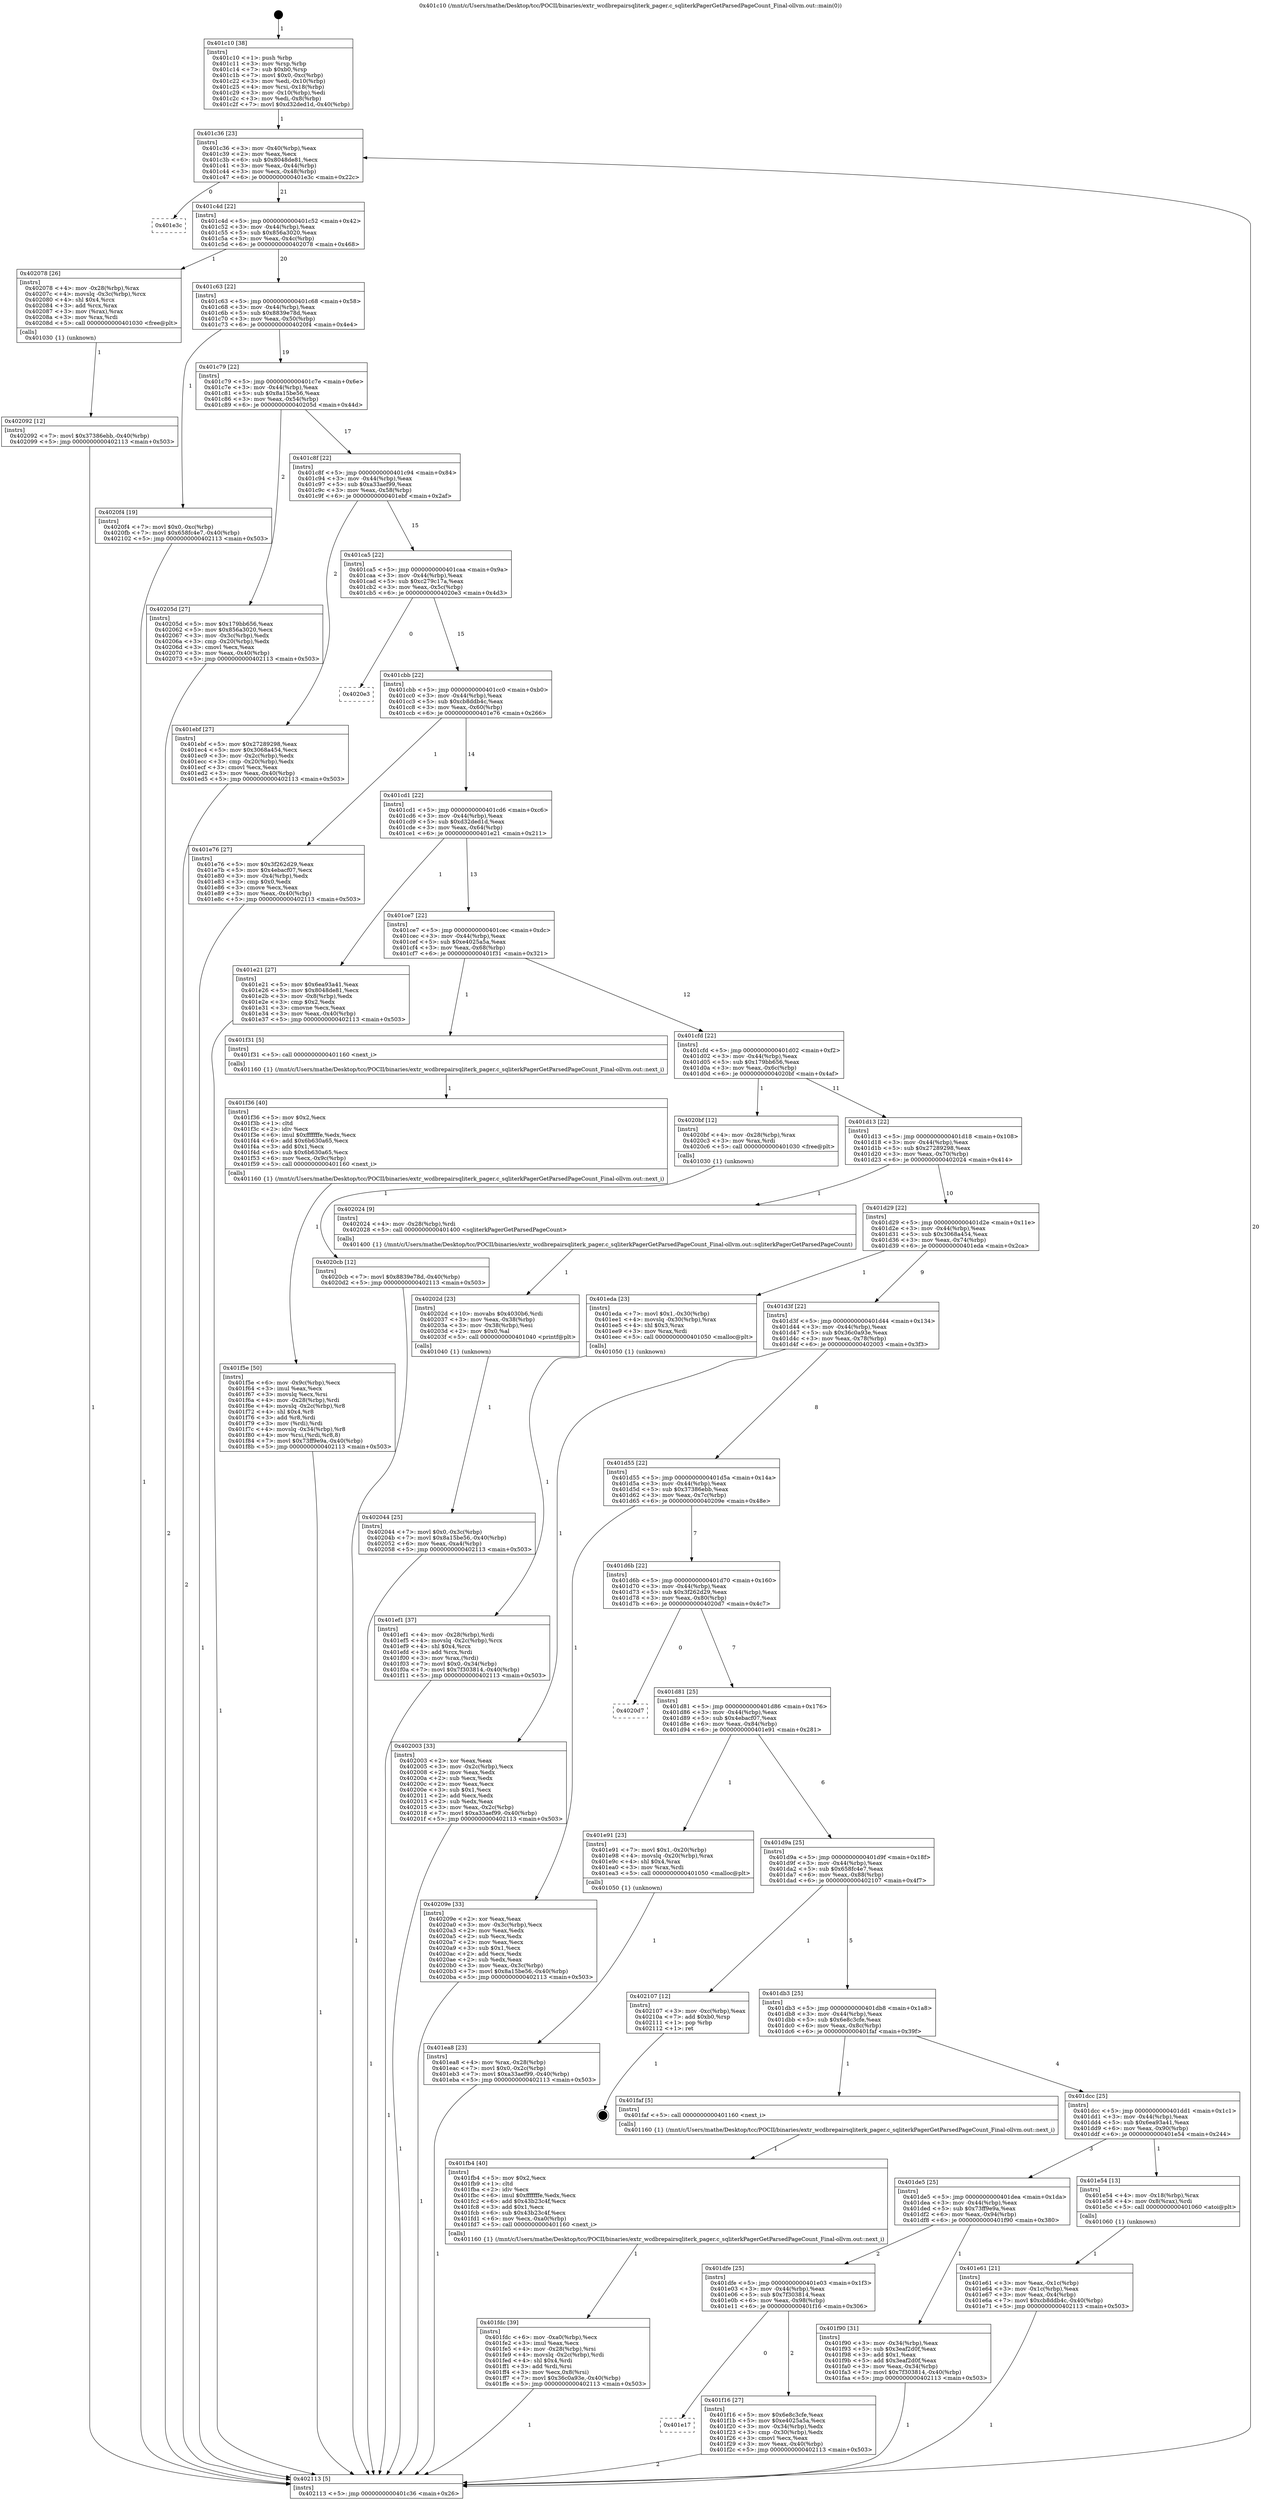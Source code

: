 digraph "0x401c10" {
  label = "0x401c10 (/mnt/c/Users/mathe/Desktop/tcc/POCII/binaries/extr_wcdbrepairsqliterk_pager.c_sqliterkPagerGetParsedPageCount_Final-ollvm.out::main(0))"
  labelloc = "t"
  node[shape=record]

  Entry [label="",width=0.3,height=0.3,shape=circle,fillcolor=black,style=filled]
  "0x401c36" [label="{
     0x401c36 [23]\l
     | [instrs]\l
     &nbsp;&nbsp;0x401c36 \<+3\>: mov -0x40(%rbp),%eax\l
     &nbsp;&nbsp;0x401c39 \<+2\>: mov %eax,%ecx\l
     &nbsp;&nbsp;0x401c3b \<+6\>: sub $0x8048de81,%ecx\l
     &nbsp;&nbsp;0x401c41 \<+3\>: mov %eax,-0x44(%rbp)\l
     &nbsp;&nbsp;0x401c44 \<+3\>: mov %ecx,-0x48(%rbp)\l
     &nbsp;&nbsp;0x401c47 \<+6\>: je 0000000000401e3c \<main+0x22c\>\l
  }"]
  "0x401e3c" [label="{
     0x401e3c\l
  }", style=dashed]
  "0x401c4d" [label="{
     0x401c4d [22]\l
     | [instrs]\l
     &nbsp;&nbsp;0x401c4d \<+5\>: jmp 0000000000401c52 \<main+0x42\>\l
     &nbsp;&nbsp;0x401c52 \<+3\>: mov -0x44(%rbp),%eax\l
     &nbsp;&nbsp;0x401c55 \<+5\>: sub $0x856a3020,%eax\l
     &nbsp;&nbsp;0x401c5a \<+3\>: mov %eax,-0x4c(%rbp)\l
     &nbsp;&nbsp;0x401c5d \<+6\>: je 0000000000402078 \<main+0x468\>\l
  }"]
  Exit [label="",width=0.3,height=0.3,shape=circle,fillcolor=black,style=filled,peripheries=2]
  "0x402078" [label="{
     0x402078 [26]\l
     | [instrs]\l
     &nbsp;&nbsp;0x402078 \<+4\>: mov -0x28(%rbp),%rax\l
     &nbsp;&nbsp;0x40207c \<+4\>: movslq -0x3c(%rbp),%rcx\l
     &nbsp;&nbsp;0x402080 \<+4\>: shl $0x4,%rcx\l
     &nbsp;&nbsp;0x402084 \<+3\>: add %rcx,%rax\l
     &nbsp;&nbsp;0x402087 \<+3\>: mov (%rax),%rax\l
     &nbsp;&nbsp;0x40208a \<+3\>: mov %rax,%rdi\l
     &nbsp;&nbsp;0x40208d \<+5\>: call 0000000000401030 \<free@plt\>\l
     | [calls]\l
     &nbsp;&nbsp;0x401030 \{1\} (unknown)\l
  }"]
  "0x401c63" [label="{
     0x401c63 [22]\l
     | [instrs]\l
     &nbsp;&nbsp;0x401c63 \<+5\>: jmp 0000000000401c68 \<main+0x58\>\l
     &nbsp;&nbsp;0x401c68 \<+3\>: mov -0x44(%rbp),%eax\l
     &nbsp;&nbsp;0x401c6b \<+5\>: sub $0x8839e78d,%eax\l
     &nbsp;&nbsp;0x401c70 \<+3\>: mov %eax,-0x50(%rbp)\l
     &nbsp;&nbsp;0x401c73 \<+6\>: je 00000000004020f4 \<main+0x4e4\>\l
  }"]
  "0x4020cb" [label="{
     0x4020cb [12]\l
     | [instrs]\l
     &nbsp;&nbsp;0x4020cb \<+7\>: movl $0x8839e78d,-0x40(%rbp)\l
     &nbsp;&nbsp;0x4020d2 \<+5\>: jmp 0000000000402113 \<main+0x503\>\l
  }"]
  "0x4020f4" [label="{
     0x4020f4 [19]\l
     | [instrs]\l
     &nbsp;&nbsp;0x4020f4 \<+7\>: movl $0x0,-0xc(%rbp)\l
     &nbsp;&nbsp;0x4020fb \<+7\>: movl $0x658fc4e7,-0x40(%rbp)\l
     &nbsp;&nbsp;0x402102 \<+5\>: jmp 0000000000402113 \<main+0x503\>\l
  }"]
  "0x401c79" [label="{
     0x401c79 [22]\l
     | [instrs]\l
     &nbsp;&nbsp;0x401c79 \<+5\>: jmp 0000000000401c7e \<main+0x6e\>\l
     &nbsp;&nbsp;0x401c7e \<+3\>: mov -0x44(%rbp),%eax\l
     &nbsp;&nbsp;0x401c81 \<+5\>: sub $0x8a15be56,%eax\l
     &nbsp;&nbsp;0x401c86 \<+3\>: mov %eax,-0x54(%rbp)\l
     &nbsp;&nbsp;0x401c89 \<+6\>: je 000000000040205d \<main+0x44d\>\l
  }"]
  "0x402092" [label="{
     0x402092 [12]\l
     | [instrs]\l
     &nbsp;&nbsp;0x402092 \<+7\>: movl $0x37386ebb,-0x40(%rbp)\l
     &nbsp;&nbsp;0x402099 \<+5\>: jmp 0000000000402113 \<main+0x503\>\l
  }"]
  "0x40205d" [label="{
     0x40205d [27]\l
     | [instrs]\l
     &nbsp;&nbsp;0x40205d \<+5\>: mov $0x179bb656,%eax\l
     &nbsp;&nbsp;0x402062 \<+5\>: mov $0x856a3020,%ecx\l
     &nbsp;&nbsp;0x402067 \<+3\>: mov -0x3c(%rbp),%edx\l
     &nbsp;&nbsp;0x40206a \<+3\>: cmp -0x20(%rbp),%edx\l
     &nbsp;&nbsp;0x40206d \<+3\>: cmovl %ecx,%eax\l
     &nbsp;&nbsp;0x402070 \<+3\>: mov %eax,-0x40(%rbp)\l
     &nbsp;&nbsp;0x402073 \<+5\>: jmp 0000000000402113 \<main+0x503\>\l
  }"]
  "0x401c8f" [label="{
     0x401c8f [22]\l
     | [instrs]\l
     &nbsp;&nbsp;0x401c8f \<+5\>: jmp 0000000000401c94 \<main+0x84\>\l
     &nbsp;&nbsp;0x401c94 \<+3\>: mov -0x44(%rbp),%eax\l
     &nbsp;&nbsp;0x401c97 \<+5\>: sub $0xa33aef99,%eax\l
     &nbsp;&nbsp;0x401c9c \<+3\>: mov %eax,-0x58(%rbp)\l
     &nbsp;&nbsp;0x401c9f \<+6\>: je 0000000000401ebf \<main+0x2af\>\l
  }"]
  "0x402044" [label="{
     0x402044 [25]\l
     | [instrs]\l
     &nbsp;&nbsp;0x402044 \<+7\>: movl $0x0,-0x3c(%rbp)\l
     &nbsp;&nbsp;0x40204b \<+7\>: movl $0x8a15be56,-0x40(%rbp)\l
     &nbsp;&nbsp;0x402052 \<+6\>: mov %eax,-0xa4(%rbp)\l
     &nbsp;&nbsp;0x402058 \<+5\>: jmp 0000000000402113 \<main+0x503\>\l
  }"]
  "0x401ebf" [label="{
     0x401ebf [27]\l
     | [instrs]\l
     &nbsp;&nbsp;0x401ebf \<+5\>: mov $0x27289298,%eax\l
     &nbsp;&nbsp;0x401ec4 \<+5\>: mov $0x3068a454,%ecx\l
     &nbsp;&nbsp;0x401ec9 \<+3\>: mov -0x2c(%rbp),%edx\l
     &nbsp;&nbsp;0x401ecc \<+3\>: cmp -0x20(%rbp),%edx\l
     &nbsp;&nbsp;0x401ecf \<+3\>: cmovl %ecx,%eax\l
     &nbsp;&nbsp;0x401ed2 \<+3\>: mov %eax,-0x40(%rbp)\l
     &nbsp;&nbsp;0x401ed5 \<+5\>: jmp 0000000000402113 \<main+0x503\>\l
  }"]
  "0x401ca5" [label="{
     0x401ca5 [22]\l
     | [instrs]\l
     &nbsp;&nbsp;0x401ca5 \<+5\>: jmp 0000000000401caa \<main+0x9a\>\l
     &nbsp;&nbsp;0x401caa \<+3\>: mov -0x44(%rbp),%eax\l
     &nbsp;&nbsp;0x401cad \<+5\>: sub $0xc279c17a,%eax\l
     &nbsp;&nbsp;0x401cb2 \<+3\>: mov %eax,-0x5c(%rbp)\l
     &nbsp;&nbsp;0x401cb5 \<+6\>: je 00000000004020e3 \<main+0x4d3\>\l
  }"]
  "0x40202d" [label="{
     0x40202d [23]\l
     | [instrs]\l
     &nbsp;&nbsp;0x40202d \<+10\>: movabs $0x4030b6,%rdi\l
     &nbsp;&nbsp;0x402037 \<+3\>: mov %eax,-0x38(%rbp)\l
     &nbsp;&nbsp;0x40203a \<+3\>: mov -0x38(%rbp),%esi\l
     &nbsp;&nbsp;0x40203d \<+2\>: mov $0x0,%al\l
     &nbsp;&nbsp;0x40203f \<+5\>: call 0000000000401040 \<printf@plt\>\l
     | [calls]\l
     &nbsp;&nbsp;0x401040 \{1\} (unknown)\l
  }"]
  "0x4020e3" [label="{
     0x4020e3\l
  }", style=dashed]
  "0x401cbb" [label="{
     0x401cbb [22]\l
     | [instrs]\l
     &nbsp;&nbsp;0x401cbb \<+5\>: jmp 0000000000401cc0 \<main+0xb0\>\l
     &nbsp;&nbsp;0x401cc0 \<+3\>: mov -0x44(%rbp),%eax\l
     &nbsp;&nbsp;0x401cc3 \<+5\>: sub $0xcb8ddb4c,%eax\l
     &nbsp;&nbsp;0x401cc8 \<+3\>: mov %eax,-0x60(%rbp)\l
     &nbsp;&nbsp;0x401ccb \<+6\>: je 0000000000401e76 \<main+0x266\>\l
  }"]
  "0x401fdc" [label="{
     0x401fdc [39]\l
     | [instrs]\l
     &nbsp;&nbsp;0x401fdc \<+6\>: mov -0xa0(%rbp),%ecx\l
     &nbsp;&nbsp;0x401fe2 \<+3\>: imul %eax,%ecx\l
     &nbsp;&nbsp;0x401fe5 \<+4\>: mov -0x28(%rbp),%rsi\l
     &nbsp;&nbsp;0x401fe9 \<+4\>: movslq -0x2c(%rbp),%rdi\l
     &nbsp;&nbsp;0x401fed \<+4\>: shl $0x4,%rdi\l
     &nbsp;&nbsp;0x401ff1 \<+3\>: add %rdi,%rsi\l
     &nbsp;&nbsp;0x401ff4 \<+3\>: mov %ecx,0x8(%rsi)\l
     &nbsp;&nbsp;0x401ff7 \<+7\>: movl $0x36c0a93e,-0x40(%rbp)\l
     &nbsp;&nbsp;0x401ffe \<+5\>: jmp 0000000000402113 \<main+0x503\>\l
  }"]
  "0x401e76" [label="{
     0x401e76 [27]\l
     | [instrs]\l
     &nbsp;&nbsp;0x401e76 \<+5\>: mov $0x3f262d29,%eax\l
     &nbsp;&nbsp;0x401e7b \<+5\>: mov $0x4ebacf07,%ecx\l
     &nbsp;&nbsp;0x401e80 \<+3\>: mov -0x4(%rbp),%edx\l
     &nbsp;&nbsp;0x401e83 \<+3\>: cmp $0x0,%edx\l
     &nbsp;&nbsp;0x401e86 \<+3\>: cmove %ecx,%eax\l
     &nbsp;&nbsp;0x401e89 \<+3\>: mov %eax,-0x40(%rbp)\l
     &nbsp;&nbsp;0x401e8c \<+5\>: jmp 0000000000402113 \<main+0x503\>\l
  }"]
  "0x401cd1" [label="{
     0x401cd1 [22]\l
     | [instrs]\l
     &nbsp;&nbsp;0x401cd1 \<+5\>: jmp 0000000000401cd6 \<main+0xc6\>\l
     &nbsp;&nbsp;0x401cd6 \<+3\>: mov -0x44(%rbp),%eax\l
     &nbsp;&nbsp;0x401cd9 \<+5\>: sub $0xd32ded1d,%eax\l
     &nbsp;&nbsp;0x401cde \<+3\>: mov %eax,-0x64(%rbp)\l
     &nbsp;&nbsp;0x401ce1 \<+6\>: je 0000000000401e21 \<main+0x211\>\l
  }"]
  "0x401fb4" [label="{
     0x401fb4 [40]\l
     | [instrs]\l
     &nbsp;&nbsp;0x401fb4 \<+5\>: mov $0x2,%ecx\l
     &nbsp;&nbsp;0x401fb9 \<+1\>: cltd\l
     &nbsp;&nbsp;0x401fba \<+2\>: idiv %ecx\l
     &nbsp;&nbsp;0x401fbc \<+6\>: imul $0xfffffffe,%edx,%ecx\l
     &nbsp;&nbsp;0x401fc2 \<+6\>: add $0x43b23c4f,%ecx\l
     &nbsp;&nbsp;0x401fc8 \<+3\>: add $0x1,%ecx\l
     &nbsp;&nbsp;0x401fcb \<+6\>: sub $0x43b23c4f,%ecx\l
     &nbsp;&nbsp;0x401fd1 \<+6\>: mov %ecx,-0xa0(%rbp)\l
     &nbsp;&nbsp;0x401fd7 \<+5\>: call 0000000000401160 \<next_i\>\l
     | [calls]\l
     &nbsp;&nbsp;0x401160 \{1\} (/mnt/c/Users/mathe/Desktop/tcc/POCII/binaries/extr_wcdbrepairsqliterk_pager.c_sqliterkPagerGetParsedPageCount_Final-ollvm.out::next_i)\l
  }"]
  "0x401e21" [label="{
     0x401e21 [27]\l
     | [instrs]\l
     &nbsp;&nbsp;0x401e21 \<+5\>: mov $0x6ea93a41,%eax\l
     &nbsp;&nbsp;0x401e26 \<+5\>: mov $0x8048de81,%ecx\l
     &nbsp;&nbsp;0x401e2b \<+3\>: mov -0x8(%rbp),%edx\l
     &nbsp;&nbsp;0x401e2e \<+3\>: cmp $0x2,%edx\l
     &nbsp;&nbsp;0x401e31 \<+3\>: cmovne %ecx,%eax\l
     &nbsp;&nbsp;0x401e34 \<+3\>: mov %eax,-0x40(%rbp)\l
     &nbsp;&nbsp;0x401e37 \<+5\>: jmp 0000000000402113 \<main+0x503\>\l
  }"]
  "0x401ce7" [label="{
     0x401ce7 [22]\l
     | [instrs]\l
     &nbsp;&nbsp;0x401ce7 \<+5\>: jmp 0000000000401cec \<main+0xdc\>\l
     &nbsp;&nbsp;0x401cec \<+3\>: mov -0x44(%rbp),%eax\l
     &nbsp;&nbsp;0x401cef \<+5\>: sub $0xe4025a5a,%eax\l
     &nbsp;&nbsp;0x401cf4 \<+3\>: mov %eax,-0x68(%rbp)\l
     &nbsp;&nbsp;0x401cf7 \<+6\>: je 0000000000401f31 \<main+0x321\>\l
  }"]
  "0x402113" [label="{
     0x402113 [5]\l
     | [instrs]\l
     &nbsp;&nbsp;0x402113 \<+5\>: jmp 0000000000401c36 \<main+0x26\>\l
  }"]
  "0x401c10" [label="{
     0x401c10 [38]\l
     | [instrs]\l
     &nbsp;&nbsp;0x401c10 \<+1\>: push %rbp\l
     &nbsp;&nbsp;0x401c11 \<+3\>: mov %rsp,%rbp\l
     &nbsp;&nbsp;0x401c14 \<+7\>: sub $0xb0,%rsp\l
     &nbsp;&nbsp;0x401c1b \<+7\>: movl $0x0,-0xc(%rbp)\l
     &nbsp;&nbsp;0x401c22 \<+3\>: mov %edi,-0x10(%rbp)\l
     &nbsp;&nbsp;0x401c25 \<+4\>: mov %rsi,-0x18(%rbp)\l
     &nbsp;&nbsp;0x401c29 \<+3\>: mov -0x10(%rbp),%edi\l
     &nbsp;&nbsp;0x401c2c \<+3\>: mov %edi,-0x8(%rbp)\l
     &nbsp;&nbsp;0x401c2f \<+7\>: movl $0xd32ded1d,-0x40(%rbp)\l
  }"]
  "0x401f5e" [label="{
     0x401f5e [50]\l
     | [instrs]\l
     &nbsp;&nbsp;0x401f5e \<+6\>: mov -0x9c(%rbp),%ecx\l
     &nbsp;&nbsp;0x401f64 \<+3\>: imul %eax,%ecx\l
     &nbsp;&nbsp;0x401f67 \<+3\>: movslq %ecx,%rsi\l
     &nbsp;&nbsp;0x401f6a \<+4\>: mov -0x28(%rbp),%rdi\l
     &nbsp;&nbsp;0x401f6e \<+4\>: movslq -0x2c(%rbp),%r8\l
     &nbsp;&nbsp;0x401f72 \<+4\>: shl $0x4,%r8\l
     &nbsp;&nbsp;0x401f76 \<+3\>: add %r8,%rdi\l
     &nbsp;&nbsp;0x401f79 \<+3\>: mov (%rdi),%rdi\l
     &nbsp;&nbsp;0x401f7c \<+4\>: movslq -0x34(%rbp),%r8\l
     &nbsp;&nbsp;0x401f80 \<+4\>: mov %rsi,(%rdi,%r8,8)\l
     &nbsp;&nbsp;0x401f84 \<+7\>: movl $0x73ff9e9a,-0x40(%rbp)\l
     &nbsp;&nbsp;0x401f8b \<+5\>: jmp 0000000000402113 \<main+0x503\>\l
  }"]
  "0x401f31" [label="{
     0x401f31 [5]\l
     | [instrs]\l
     &nbsp;&nbsp;0x401f31 \<+5\>: call 0000000000401160 \<next_i\>\l
     | [calls]\l
     &nbsp;&nbsp;0x401160 \{1\} (/mnt/c/Users/mathe/Desktop/tcc/POCII/binaries/extr_wcdbrepairsqliterk_pager.c_sqliterkPagerGetParsedPageCount_Final-ollvm.out::next_i)\l
  }"]
  "0x401cfd" [label="{
     0x401cfd [22]\l
     | [instrs]\l
     &nbsp;&nbsp;0x401cfd \<+5\>: jmp 0000000000401d02 \<main+0xf2\>\l
     &nbsp;&nbsp;0x401d02 \<+3\>: mov -0x44(%rbp),%eax\l
     &nbsp;&nbsp;0x401d05 \<+5\>: sub $0x179bb656,%eax\l
     &nbsp;&nbsp;0x401d0a \<+3\>: mov %eax,-0x6c(%rbp)\l
     &nbsp;&nbsp;0x401d0d \<+6\>: je 00000000004020bf \<main+0x4af\>\l
  }"]
  "0x401f36" [label="{
     0x401f36 [40]\l
     | [instrs]\l
     &nbsp;&nbsp;0x401f36 \<+5\>: mov $0x2,%ecx\l
     &nbsp;&nbsp;0x401f3b \<+1\>: cltd\l
     &nbsp;&nbsp;0x401f3c \<+2\>: idiv %ecx\l
     &nbsp;&nbsp;0x401f3e \<+6\>: imul $0xfffffffe,%edx,%ecx\l
     &nbsp;&nbsp;0x401f44 \<+6\>: add $0x6b630a65,%ecx\l
     &nbsp;&nbsp;0x401f4a \<+3\>: add $0x1,%ecx\l
     &nbsp;&nbsp;0x401f4d \<+6\>: sub $0x6b630a65,%ecx\l
     &nbsp;&nbsp;0x401f53 \<+6\>: mov %ecx,-0x9c(%rbp)\l
     &nbsp;&nbsp;0x401f59 \<+5\>: call 0000000000401160 \<next_i\>\l
     | [calls]\l
     &nbsp;&nbsp;0x401160 \{1\} (/mnt/c/Users/mathe/Desktop/tcc/POCII/binaries/extr_wcdbrepairsqliterk_pager.c_sqliterkPagerGetParsedPageCount_Final-ollvm.out::next_i)\l
  }"]
  "0x4020bf" [label="{
     0x4020bf [12]\l
     | [instrs]\l
     &nbsp;&nbsp;0x4020bf \<+4\>: mov -0x28(%rbp),%rax\l
     &nbsp;&nbsp;0x4020c3 \<+3\>: mov %rax,%rdi\l
     &nbsp;&nbsp;0x4020c6 \<+5\>: call 0000000000401030 \<free@plt\>\l
     | [calls]\l
     &nbsp;&nbsp;0x401030 \{1\} (unknown)\l
  }"]
  "0x401d13" [label="{
     0x401d13 [22]\l
     | [instrs]\l
     &nbsp;&nbsp;0x401d13 \<+5\>: jmp 0000000000401d18 \<main+0x108\>\l
     &nbsp;&nbsp;0x401d18 \<+3\>: mov -0x44(%rbp),%eax\l
     &nbsp;&nbsp;0x401d1b \<+5\>: sub $0x27289298,%eax\l
     &nbsp;&nbsp;0x401d20 \<+3\>: mov %eax,-0x70(%rbp)\l
     &nbsp;&nbsp;0x401d23 \<+6\>: je 0000000000402024 \<main+0x414\>\l
  }"]
  "0x401e17" [label="{
     0x401e17\l
  }", style=dashed]
  "0x402024" [label="{
     0x402024 [9]\l
     | [instrs]\l
     &nbsp;&nbsp;0x402024 \<+4\>: mov -0x28(%rbp),%rdi\l
     &nbsp;&nbsp;0x402028 \<+5\>: call 0000000000401400 \<sqliterkPagerGetParsedPageCount\>\l
     | [calls]\l
     &nbsp;&nbsp;0x401400 \{1\} (/mnt/c/Users/mathe/Desktop/tcc/POCII/binaries/extr_wcdbrepairsqliterk_pager.c_sqliterkPagerGetParsedPageCount_Final-ollvm.out::sqliterkPagerGetParsedPageCount)\l
  }"]
  "0x401d29" [label="{
     0x401d29 [22]\l
     | [instrs]\l
     &nbsp;&nbsp;0x401d29 \<+5\>: jmp 0000000000401d2e \<main+0x11e\>\l
     &nbsp;&nbsp;0x401d2e \<+3\>: mov -0x44(%rbp),%eax\l
     &nbsp;&nbsp;0x401d31 \<+5\>: sub $0x3068a454,%eax\l
     &nbsp;&nbsp;0x401d36 \<+3\>: mov %eax,-0x74(%rbp)\l
     &nbsp;&nbsp;0x401d39 \<+6\>: je 0000000000401eda \<main+0x2ca\>\l
  }"]
  "0x401f16" [label="{
     0x401f16 [27]\l
     | [instrs]\l
     &nbsp;&nbsp;0x401f16 \<+5\>: mov $0x6e8c3cfe,%eax\l
     &nbsp;&nbsp;0x401f1b \<+5\>: mov $0xe4025a5a,%ecx\l
     &nbsp;&nbsp;0x401f20 \<+3\>: mov -0x34(%rbp),%edx\l
     &nbsp;&nbsp;0x401f23 \<+3\>: cmp -0x30(%rbp),%edx\l
     &nbsp;&nbsp;0x401f26 \<+3\>: cmovl %ecx,%eax\l
     &nbsp;&nbsp;0x401f29 \<+3\>: mov %eax,-0x40(%rbp)\l
     &nbsp;&nbsp;0x401f2c \<+5\>: jmp 0000000000402113 \<main+0x503\>\l
  }"]
  "0x401eda" [label="{
     0x401eda [23]\l
     | [instrs]\l
     &nbsp;&nbsp;0x401eda \<+7\>: movl $0x1,-0x30(%rbp)\l
     &nbsp;&nbsp;0x401ee1 \<+4\>: movslq -0x30(%rbp),%rax\l
     &nbsp;&nbsp;0x401ee5 \<+4\>: shl $0x3,%rax\l
     &nbsp;&nbsp;0x401ee9 \<+3\>: mov %rax,%rdi\l
     &nbsp;&nbsp;0x401eec \<+5\>: call 0000000000401050 \<malloc@plt\>\l
     | [calls]\l
     &nbsp;&nbsp;0x401050 \{1\} (unknown)\l
  }"]
  "0x401d3f" [label="{
     0x401d3f [22]\l
     | [instrs]\l
     &nbsp;&nbsp;0x401d3f \<+5\>: jmp 0000000000401d44 \<main+0x134\>\l
     &nbsp;&nbsp;0x401d44 \<+3\>: mov -0x44(%rbp),%eax\l
     &nbsp;&nbsp;0x401d47 \<+5\>: sub $0x36c0a93e,%eax\l
     &nbsp;&nbsp;0x401d4c \<+3\>: mov %eax,-0x78(%rbp)\l
     &nbsp;&nbsp;0x401d4f \<+6\>: je 0000000000402003 \<main+0x3f3\>\l
  }"]
  "0x401dfe" [label="{
     0x401dfe [25]\l
     | [instrs]\l
     &nbsp;&nbsp;0x401dfe \<+5\>: jmp 0000000000401e03 \<main+0x1f3\>\l
     &nbsp;&nbsp;0x401e03 \<+3\>: mov -0x44(%rbp),%eax\l
     &nbsp;&nbsp;0x401e06 \<+5\>: sub $0x7f303814,%eax\l
     &nbsp;&nbsp;0x401e0b \<+6\>: mov %eax,-0x98(%rbp)\l
     &nbsp;&nbsp;0x401e11 \<+6\>: je 0000000000401f16 \<main+0x306\>\l
  }"]
  "0x402003" [label="{
     0x402003 [33]\l
     | [instrs]\l
     &nbsp;&nbsp;0x402003 \<+2\>: xor %eax,%eax\l
     &nbsp;&nbsp;0x402005 \<+3\>: mov -0x2c(%rbp),%ecx\l
     &nbsp;&nbsp;0x402008 \<+2\>: mov %eax,%edx\l
     &nbsp;&nbsp;0x40200a \<+2\>: sub %ecx,%edx\l
     &nbsp;&nbsp;0x40200c \<+2\>: mov %eax,%ecx\l
     &nbsp;&nbsp;0x40200e \<+3\>: sub $0x1,%ecx\l
     &nbsp;&nbsp;0x402011 \<+2\>: add %ecx,%edx\l
     &nbsp;&nbsp;0x402013 \<+2\>: sub %edx,%eax\l
     &nbsp;&nbsp;0x402015 \<+3\>: mov %eax,-0x2c(%rbp)\l
     &nbsp;&nbsp;0x402018 \<+7\>: movl $0xa33aef99,-0x40(%rbp)\l
     &nbsp;&nbsp;0x40201f \<+5\>: jmp 0000000000402113 \<main+0x503\>\l
  }"]
  "0x401d55" [label="{
     0x401d55 [22]\l
     | [instrs]\l
     &nbsp;&nbsp;0x401d55 \<+5\>: jmp 0000000000401d5a \<main+0x14a\>\l
     &nbsp;&nbsp;0x401d5a \<+3\>: mov -0x44(%rbp),%eax\l
     &nbsp;&nbsp;0x401d5d \<+5\>: sub $0x37386ebb,%eax\l
     &nbsp;&nbsp;0x401d62 \<+3\>: mov %eax,-0x7c(%rbp)\l
     &nbsp;&nbsp;0x401d65 \<+6\>: je 000000000040209e \<main+0x48e\>\l
  }"]
  "0x401f90" [label="{
     0x401f90 [31]\l
     | [instrs]\l
     &nbsp;&nbsp;0x401f90 \<+3\>: mov -0x34(%rbp),%eax\l
     &nbsp;&nbsp;0x401f93 \<+5\>: sub $0x3eaf2d0f,%eax\l
     &nbsp;&nbsp;0x401f98 \<+3\>: add $0x1,%eax\l
     &nbsp;&nbsp;0x401f9b \<+5\>: add $0x3eaf2d0f,%eax\l
     &nbsp;&nbsp;0x401fa0 \<+3\>: mov %eax,-0x34(%rbp)\l
     &nbsp;&nbsp;0x401fa3 \<+7\>: movl $0x7f303814,-0x40(%rbp)\l
     &nbsp;&nbsp;0x401faa \<+5\>: jmp 0000000000402113 \<main+0x503\>\l
  }"]
  "0x40209e" [label="{
     0x40209e [33]\l
     | [instrs]\l
     &nbsp;&nbsp;0x40209e \<+2\>: xor %eax,%eax\l
     &nbsp;&nbsp;0x4020a0 \<+3\>: mov -0x3c(%rbp),%ecx\l
     &nbsp;&nbsp;0x4020a3 \<+2\>: mov %eax,%edx\l
     &nbsp;&nbsp;0x4020a5 \<+2\>: sub %ecx,%edx\l
     &nbsp;&nbsp;0x4020a7 \<+2\>: mov %eax,%ecx\l
     &nbsp;&nbsp;0x4020a9 \<+3\>: sub $0x1,%ecx\l
     &nbsp;&nbsp;0x4020ac \<+2\>: add %ecx,%edx\l
     &nbsp;&nbsp;0x4020ae \<+2\>: sub %edx,%eax\l
     &nbsp;&nbsp;0x4020b0 \<+3\>: mov %eax,-0x3c(%rbp)\l
     &nbsp;&nbsp;0x4020b3 \<+7\>: movl $0x8a15be56,-0x40(%rbp)\l
     &nbsp;&nbsp;0x4020ba \<+5\>: jmp 0000000000402113 \<main+0x503\>\l
  }"]
  "0x401d6b" [label="{
     0x401d6b [22]\l
     | [instrs]\l
     &nbsp;&nbsp;0x401d6b \<+5\>: jmp 0000000000401d70 \<main+0x160\>\l
     &nbsp;&nbsp;0x401d70 \<+3\>: mov -0x44(%rbp),%eax\l
     &nbsp;&nbsp;0x401d73 \<+5\>: sub $0x3f262d29,%eax\l
     &nbsp;&nbsp;0x401d78 \<+3\>: mov %eax,-0x80(%rbp)\l
     &nbsp;&nbsp;0x401d7b \<+6\>: je 00000000004020d7 \<main+0x4c7\>\l
  }"]
  "0x401ef1" [label="{
     0x401ef1 [37]\l
     | [instrs]\l
     &nbsp;&nbsp;0x401ef1 \<+4\>: mov -0x28(%rbp),%rdi\l
     &nbsp;&nbsp;0x401ef5 \<+4\>: movslq -0x2c(%rbp),%rcx\l
     &nbsp;&nbsp;0x401ef9 \<+4\>: shl $0x4,%rcx\l
     &nbsp;&nbsp;0x401efd \<+3\>: add %rcx,%rdi\l
     &nbsp;&nbsp;0x401f00 \<+3\>: mov %rax,(%rdi)\l
     &nbsp;&nbsp;0x401f03 \<+7\>: movl $0x0,-0x34(%rbp)\l
     &nbsp;&nbsp;0x401f0a \<+7\>: movl $0x7f303814,-0x40(%rbp)\l
     &nbsp;&nbsp;0x401f11 \<+5\>: jmp 0000000000402113 \<main+0x503\>\l
  }"]
  "0x4020d7" [label="{
     0x4020d7\l
  }", style=dashed]
  "0x401d81" [label="{
     0x401d81 [25]\l
     | [instrs]\l
     &nbsp;&nbsp;0x401d81 \<+5\>: jmp 0000000000401d86 \<main+0x176\>\l
     &nbsp;&nbsp;0x401d86 \<+3\>: mov -0x44(%rbp),%eax\l
     &nbsp;&nbsp;0x401d89 \<+5\>: sub $0x4ebacf07,%eax\l
     &nbsp;&nbsp;0x401d8e \<+6\>: mov %eax,-0x84(%rbp)\l
     &nbsp;&nbsp;0x401d94 \<+6\>: je 0000000000401e91 \<main+0x281\>\l
  }"]
  "0x401ea8" [label="{
     0x401ea8 [23]\l
     | [instrs]\l
     &nbsp;&nbsp;0x401ea8 \<+4\>: mov %rax,-0x28(%rbp)\l
     &nbsp;&nbsp;0x401eac \<+7\>: movl $0x0,-0x2c(%rbp)\l
     &nbsp;&nbsp;0x401eb3 \<+7\>: movl $0xa33aef99,-0x40(%rbp)\l
     &nbsp;&nbsp;0x401eba \<+5\>: jmp 0000000000402113 \<main+0x503\>\l
  }"]
  "0x401e91" [label="{
     0x401e91 [23]\l
     | [instrs]\l
     &nbsp;&nbsp;0x401e91 \<+7\>: movl $0x1,-0x20(%rbp)\l
     &nbsp;&nbsp;0x401e98 \<+4\>: movslq -0x20(%rbp),%rax\l
     &nbsp;&nbsp;0x401e9c \<+4\>: shl $0x4,%rax\l
     &nbsp;&nbsp;0x401ea0 \<+3\>: mov %rax,%rdi\l
     &nbsp;&nbsp;0x401ea3 \<+5\>: call 0000000000401050 \<malloc@plt\>\l
     | [calls]\l
     &nbsp;&nbsp;0x401050 \{1\} (unknown)\l
  }"]
  "0x401d9a" [label="{
     0x401d9a [25]\l
     | [instrs]\l
     &nbsp;&nbsp;0x401d9a \<+5\>: jmp 0000000000401d9f \<main+0x18f\>\l
     &nbsp;&nbsp;0x401d9f \<+3\>: mov -0x44(%rbp),%eax\l
     &nbsp;&nbsp;0x401da2 \<+5\>: sub $0x658fc4e7,%eax\l
     &nbsp;&nbsp;0x401da7 \<+6\>: mov %eax,-0x88(%rbp)\l
     &nbsp;&nbsp;0x401dad \<+6\>: je 0000000000402107 \<main+0x4f7\>\l
  }"]
  "0x401e61" [label="{
     0x401e61 [21]\l
     | [instrs]\l
     &nbsp;&nbsp;0x401e61 \<+3\>: mov %eax,-0x1c(%rbp)\l
     &nbsp;&nbsp;0x401e64 \<+3\>: mov -0x1c(%rbp),%eax\l
     &nbsp;&nbsp;0x401e67 \<+3\>: mov %eax,-0x4(%rbp)\l
     &nbsp;&nbsp;0x401e6a \<+7\>: movl $0xcb8ddb4c,-0x40(%rbp)\l
     &nbsp;&nbsp;0x401e71 \<+5\>: jmp 0000000000402113 \<main+0x503\>\l
  }"]
  "0x402107" [label="{
     0x402107 [12]\l
     | [instrs]\l
     &nbsp;&nbsp;0x402107 \<+3\>: mov -0xc(%rbp),%eax\l
     &nbsp;&nbsp;0x40210a \<+7\>: add $0xb0,%rsp\l
     &nbsp;&nbsp;0x402111 \<+1\>: pop %rbp\l
     &nbsp;&nbsp;0x402112 \<+1\>: ret\l
  }"]
  "0x401db3" [label="{
     0x401db3 [25]\l
     | [instrs]\l
     &nbsp;&nbsp;0x401db3 \<+5\>: jmp 0000000000401db8 \<main+0x1a8\>\l
     &nbsp;&nbsp;0x401db8 \<+3\>: mov -0x44(%rbp),%eax\l
     &nbsp;&nbsp;0x401dbb \<+5\>: sub $0x6e8c3cfe,%eax\l
     &nbsp;&nbsp;0x401dc0 \<+6\>: mov %eax,-0x8c(%rbp)\l
     &nbsp;&nbsp;0x401dc6 \<+6\>: je 0000000000401faf \<main+0x39f\>\l
  }"]
  "0x401de5" [label="{
     0x401de5 [25]\l
     | [instrs]\l
     &nbsp;&nbsp;0x401de5 \<+5\>: jmp 0000000000401dea \<main+0x1da\>\l
     &nbsp;&nbsp;0x401dea \<+3\>: mov -0x44(%rbp),%eax\l
     &nbsp;&nbsp;0x401ded \<+5\>: sub $0x73ff9e9a,%eax\l
     &nbsp;&nbsp;0x401df2 \<+6\>: mov %eax,-0x94(%rbp)\l
     &nbsp;&nbsp;0x401df8 \<+6\>: je 0000000000401f90 \<main+0x380\>\l
  }"]
  "0x401faf" [label="{
     0x401faf [5]\l
     | [instrs]\l
     &nbsp;&nbsp;0x401faf \<+5\>: call 0000000000401160 \<next_i\>\l
     | [calls]\l
     &nbsp;&nbsp;0x401160 \{1\} (/mnt/c/Users/mathe/Desktop/tcc/POCII/binaries/extr_wcdbrepairsqliterk_pager.c_sqliterkPagerGetParsedPageCount_Final-ollvm.out::next_i)\l
  }"]
  "0x401dcc" [label="{
     0x401dcc [25]\l
     | [instrs]\l
     &nbsp;&nbsp;0x401dcc \<+5\>: jmp 0000000000401dd1 \<main+0x1c1\>\l
     &nbsp;&nbsp;0x401dd1 \<+3\>: mov -0x44(%rbp),%eax\l
     &nbsp;&nbsp;0x401dd4 \<+5\>: sub $0x6ea93a41,%eax\l
     &nbsp;&nbsp;0x401dd9 \<+6\>: mov %eax,-0x90(%rbp)\l
     &nbsp;&nbsp;0x401ddf \<+6\>: je 0000000000401e54 \<main+0x244\>\l
  }"]
  "0x401e54" [label="{
     0x401e54 [13]\l
     | [instrs]\l
     &nbsp;&nbsp;0x401e54 \<+4\>: mov -0x18(%rbp),%rax\l
     &nbsp;&nbsp;0x401e58 \<+4\>: mov 0x8(%rax),%rdi\l
     &nbsp;&nbsp;0x401e5c \<+5\>: call 0000000000401060 \<atoi@plt\>\l
     | [calls]\l
     &nbsp;&nbsp;0x401060 \{1\} (unknown)\l
  }"]
  Entry -> "0x401c10" [label=" 1"]
  "0x401c36" -> "0x401e3c" [label=" 0"]
  "0x401c36" -> "0x401c4d" [label=" 21"]
  "0x402107" -> Exit [label=" 1"]
  "0x401c4d" -> "0x402078" [label=" 1"]
  "0x401c4d" -> "0x401c63" [label=" 20"]
  "0x4020f4" -> "0x402113" [label=" 1"]
  "0x401c63" -> "0x4020f4" [label=" 1"]
  "0x401c63" -> "0x401c79" [label=" 19"]
  "0x4020cb" -> "0x402113" [label=" 1"]
  "0x401c79" -> "0x40205d" [label=" 2"]
  "0x401c79" -> "0x401c8f" [label=" 17"]
  "0x4020bf" -> "0x4020cb" [label=" 1"]
  "0x401c8f" -> "0x401ebf" [label=" 2"]
  "0x401c8f" -> "0x401ca5" [label=" 15"]
  "0x40209e" -> "0x402113" [label=" 1"]
  "0x401ca5" -> "0x4020e3" [label=" 0"]
  "0x401ca5" -> "0x401cbb" [label=" 15"]
  "0x402092" -> "0x402113" [label=" 1"]
  "0x401cbb" -> "0x401e76" [label=" 1"]
  "0x401cbb" -> "0x401cd1" [label=" 14"]
  "0x402078" -> "0x402092" [label=" 1"]
  "0x401cd1" -> "0x401e21" [label=" 1"]
  "0x401cd1" -> "0x401ce7" [label=" 13"]
  "0x401e21" -> "0x402113" [label=" 1"]
  "0x401c10" -> "0x401c36" [label=" 1"]
  "0x402113" -> "0x401c36" [label=" 20"]
  "0x40205d" -> "0x402113" [label=" 2"]
  "0x401ce7" -> "0x401f31" [label=" 1"]
  "0x401ce7" -> "0x401cfd" [label=" 12"]
  "0x402044" -> "0x402113" [label=" 1"]
  "0x401cfd" -> "0x4020bf" [label=" 1"]
  "0x401cfd" -> "0x401d13" [label=" 11"]
  "0x40202d" -> "0x402044" [label=" 1"]
  "0x401d13" -> "0x402024" [label=" 1"]
  "0x401d13" -> "0x401d29" [label=" 10"]
  "0x402024" -> "0x40202d" [label=" 1"]
  "0x401d29" -> "0x401eda" [label=" 1"]
  "0x401d29" -> "0x401d3f" [label=" 9"]
  "0x402003" -> "0x402113" [label=" 1"]
  "0x401d3f" -> "0x402003" [label=" 1"]
  "0x401d3f" -> "0x401d55" [label=" 8"]
  "0x401fb4" -> "0x401fdc" [label=" 1"]
  "0x401d55" -> "0x40209e" [label=" 1"]
  "0x401d55" -> "0x401d6b" [label=" 7"]
  "0x401faf" -> "0x401fb4" [label=" 1"]
  "0x401d6b" -> "0x4020d7" [label=" 0"]
  "0x401d6b" -> "0x401d81" [label=" 7"]
  "0x401f5e" -> "0x402113" [label=" 1"]
  "0x401d81" -> "0x401e91" [label=" 1"]
  "0x401d81" -> "0x401d9a" [label=" 6"]
  "0x401f36" -> "0x401f5e" [label=" 1"]
  "0x401d9a" -> "0x402107" [label=" 1"]
  "0x401d9a" -> "0x401db3" [label=" 5"]
  "0x401f31" -> "0x401f36" [label=" 1"]
  "0x401db3" -> "0x401faf" [label=" 1"]
  "0x401db3" -> "0x401dcc" [label=" 4"]
  "0x401f16" -> "0x402113" [label=" 2"]
  "0x401dcc" -> "0x401e54" [label=" 1"]
  "0x401dcc" -> "0x401de5" [label=" 3"]
  "0x401e54" -> "0x401e61" [label=" 1"]
  "0x401e61" -> "0x402113" [label=" 1"]
  "0x401e76" -> "0x402113" [label=" 1"]
  "0x401e91" -> "0x401ea8" [label=" 1"]
  "0x401ea8" -> "0x402113" [label=" 1"]
  "0x401ebf" -> "0x402113" [label=" 2"]
  "0x401eda" -> "0x401ef1" [label=" 1"]
  "0x401ef1" -> "0x402113" [label=" 1"]
  "0x401f90" -> "0x402113" [label=" 1"]
  "0x401de5" -> "0x401f90" [label=" 1"]
  "0x401de5" -> "0x401dfe" [label=" 2"]
  "0x401fdc" -> "0x402113" [label=" 1"]
  "0x401dfe" -> "0x401f16" [label=" 2"]
  "0x401dfe" -> "0x401e17" [label=" 0"]
}
